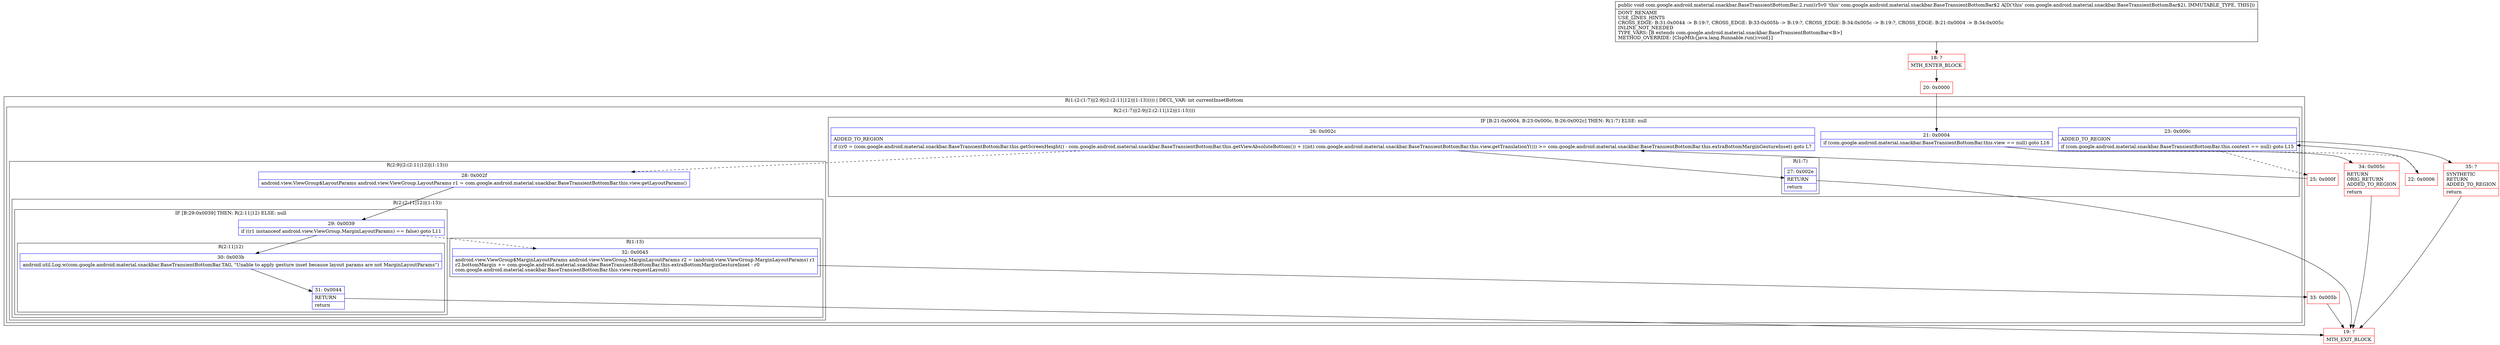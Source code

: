 digraph "CFG forcom.google.android.material.snackbar.BaseTransientBottomBar.2.run()V" {
subgraph cluster_Region_1187700241 {
label = "R(1:(2:(1:7)|(2:9|(2:(2:11|12)|(1:13))))) | DECL_VAR: int currentInsetBottom\l";
node [shape=record,color=blue];
subgraph cluster_Region_1115037651 {
label = "R(2:(1:7)|(2:9|(2:(2:11|12)|(1:13))))";
node [shape=record,color=blue];
subgraph cluster_IfRegion_1746965765 {
label = "IF [B:21:0x0004, B:23:0x000c, B:26:0x002c] THEN: R(1:7) ELSE: null";
node [shape=record,color=blue];
Node_21 [shape=record,label="{21\:\ 0x0004|if (com.google.android.material.snackbar.BaseTransientBottomBar.this.view == null) goto L16\l}"];
Node_23 [shape=record,label="{23\:\ 0x000c|ADDED_TO_REGION\l|if (com.google.android.material.snackbar.BaseTransientBottomBar.this.context == null) goto L15\l}"];
Node_26 [shape=record,label="{26\:\ 0x002c|ADDED_TO_REGION\l|if ((r0 = (com.google.android.material.snackbar.BaseTransientBottomBar.this.getScreenHeight() \- com.google.android.material.snackbar.BaseTransientBottomBar.this.getViewAbsoluteBottom()) + ((int) com.google.android.material.snackbar.BaseTransientBottomBar.this.view.getTranslationY())) \>= com.google.android.material.snackbar.BaseTransientBottomBar.this.extraBottomMarginGestureInset) goto L7\l}"];
subgraph cluster_Region_1319928509 {
label = "R(1:7)";
node [shape=record,color=blue];
Node_27 [shape=record,label="{27\:\ 0x002e|RETURN\l|return\l}"];
}
}
subgraph cluster_Region_109690789 {
label = "R(2:9|(2:(2:11|12)|(1:13)))";
node [shape=record,color=blue];
Node_28 [shape=record,label="{28\:\ 0x002f|android.view.ViewGroup$LayoutParams android.view.ViewGroup.LayoutParams r1 = com.google.android.material.snackbar.BaseTransientBottomBar.this.view.getLayoutParams()\l}"];
subgraph cluster_Region_1585903407 {
label = "R(2:(2:11|12)|(1:13))";
node [shape=record,color=blue];
subgraph cluster_IfRegion_891720506 {
label = "IF [B:29:0x0039] THEN: R(2:11|12) ELSE: null";
node [shape=record,color=blue];
Node_29 [shape=record,label="{29\:\ 0x0039|if ((r1 instanceof android.view.ViewGroup.MarginLayoutParams) == false) goto L11\l}"];
subgraph cluster_Region_746382251 {
label = "R(2:11|12)";
node [shape=record,color=blue];
Node_30 [shape=record,label="{30\:\ 0x003b|android.util.Log.w(com.google.android.material.snackbar.BaseTransientBottomBar.TAG, \"Unable to apply gesture inset because layout params are not MarginLayoutParams\")\l}"];
Node_31 [shape=record,label="{31\:\ 0x0044|RETURN\l|return\l}"];
}
}
subgraph cluster_Region_522594309 {
label = "R(1:13)";
node [shape=record,color=blue];
Node_32 [shape=record,label="{32\:\ 0x0045|android.view.ViewGroup$MarginLayoutParams android.view.ViewGroup.MarginLayoutParams r2 = (android.view.ViewGroup.MarginLayoutParams) r1\lr2.bottomMargin += com.google.android.material.snackbar.BaseTransientBottomBar.this.extraBottomMarginGestureInset \- r0\lcom.google.android.material.snackbar.BaseTransientBottomBar.this.view.requestLayout()\l}"];
}
}
}
}
}
Node_18 [shape=record,color=red,label="{18\:\ ?|MTH_ENTER_BLOCK\l}"];
Node_20 [shape=record,color=red,label="{20\:\ 0x0000}"];
Node_22 [shape=record,color=red,label="{22\:\ 0x0006}"];
Node_25 [shape=record,color=red,label="{25\:\ 0x000f}"];
Node_19 [shape=record,color=red,label="{19\:\ ?|MTH_EXIT_BLOCK\l}"];
Node_33 [shape=record,color=red,label="{33\:\ 0x005b}"];
Node_35 [shape=record,color=red,label="{35\:\ ?|SYNTHETIC\lRETURN\lADDED_TO_REGION\l|return\l}"];
Node_34 [shape=record,color=red,label="{34\:\ 0x005c|RETURN\lORIG_RETURN\lADDED_TO_REGION\l|return\l}"];
MethodNode[shape=record,label="{public void com.google.android.material.snackbar.BaseTransientBottomBar.2.run((r5v0 'this' com.google.android.material.snackbar.BaseTransientBottomBar$2 A[D('this' com.google.android.material.snackbar.BaseTransientBottomBar$2), IMMUTABLE_TYPE, THIS]))  | DONT_RENAME\lUSE_LINES_HINTS\lCROSS_EDGE: B:31:0x0044 \-\> B:19:?, CROSS_EDGE: B:33:0x005b \-\> B:19:?, CROSS_EDGE: B:34:0x005c \-\> B:19:?, CROSS_EDGE: B:21:0x0004 \-\> B:34:0x005c\lINLINE_NOT_NEEDED\lTYPE_VARS: [B extends com.google.android.material.snackbar.BaseTransientBottomBar\<B\>]\lMETHOD_OVERRIDE: [ClspMth\{java.lang.Runnable.run():void\}]\l}"];
MethodNode -> Node_18;Node_21 -> Node_22[style=dashed];
Node_21 -> Node_34;
Node_23 -> Node_25[style=dashed];
Node_23 -> Node_35;
Node_26 -> Node_27;
Node_26 -> Node_28[style=dashed];
Node_27 -> Node_19;
Node_28 -> Node_29;
Node_29 -> Node_30;
Node_29 -> Node_32[style=dashed];
Node_30 -> Node_31;
Node_31 -> Node_19;
Node_32 -> Node_33;
Node_18 -> Node_20;
Node_20 -> Node_21;
Node_22 -> Node_23;
Node_25 -> Node_26;
Node_33 -> Node_19;
Node_35 -> Node_19;
Node_34 -> Node_19;
}

